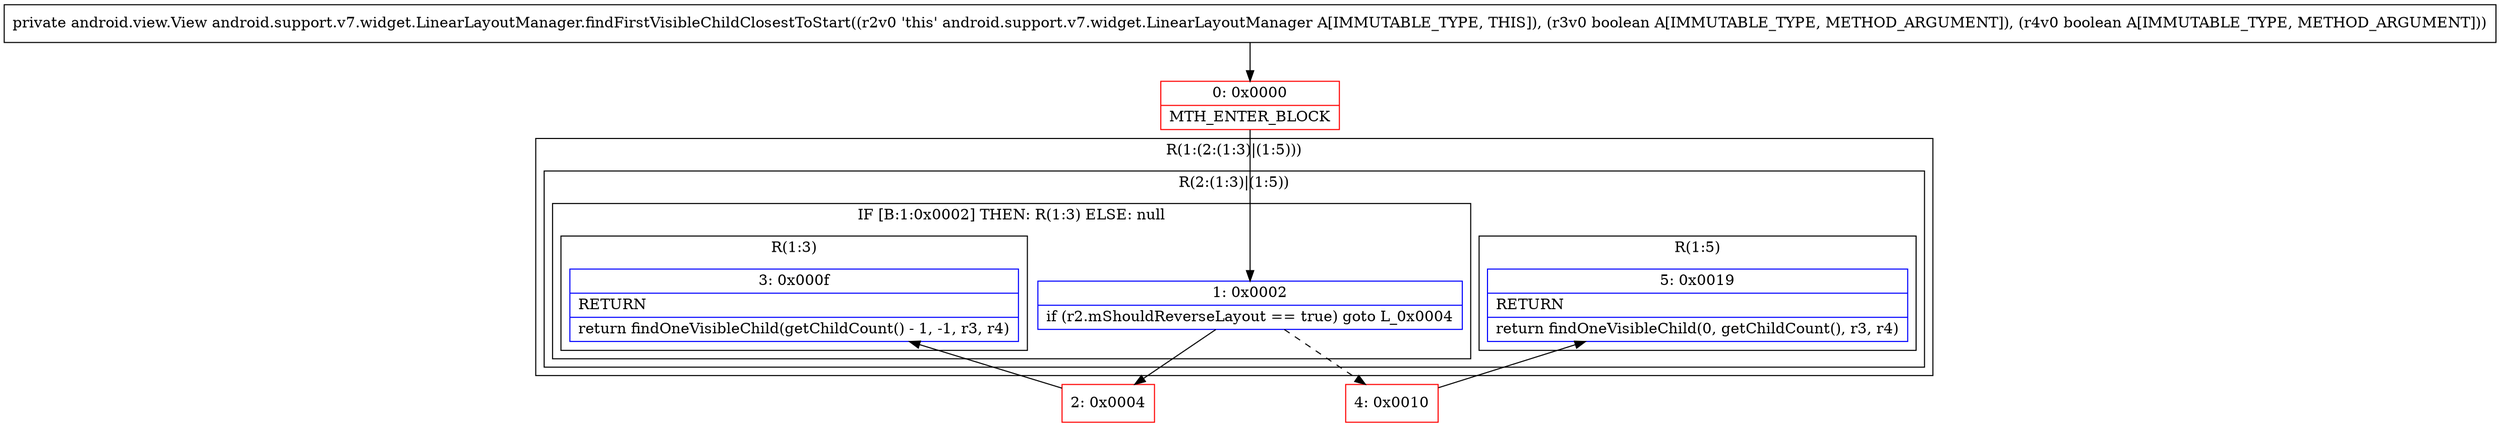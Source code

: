 digraph "CFG forandroid.support.v7.widget.LinearLayoutManager.findFirstVisibleChildClosestToStart(ZZ)Landroid\/view\/View;" {
subgraph cluster_Region_770880860 {
label = "R(1:(2:(1:3)|(1:5)))";
node [shape=record,color=blue];
subgraph cluster_Region_1920279043 {
label = "R(2:(1:3)|(1:5))";
node [shape=record,color=blue];
subgraph cluster_IfRegion_1273502878 {
label = "IF [B:1:0x0002] THEN: R(1:3) ELSE: null";
node [shape=record,color=blue];
Node_1 [shape=record,label="{1\:\ 0x0002|if (r2.mShouldReverseLayout == true) goto L_0x0004\l}"];
subgraph cluster_Region_2050992933 {
label = "R(1:3)";
node [shape=record,color=blue];
Node_3 [shape=record,label="{3\:\ 0x000f|RETURN\l|return findOneVisibleChild(getChildCount() \- 1, \-1, r3, r4)\l}"];
}
}
subgraph cluster_Region_1113569643 {
label = "R(1:5)";
node [shape=record,color=blue];
Node_5 [shape=record,label="{5\:\ 0x0019|RETURN\l|return findOneVisibleChild(0, getChildCount(), r3, r4)\l}"];
}
}
}
Node_0 [shape=record,color=red,label="{0\:\ 0x0000|MTH_ENTER_BLOCK\l}"];
Node_2 [shape=record,color=red,label="{2\:\ 0x0004}"];
Node_4 [shape=record,color=red,label="{4\:\ 0x0010}"];
MethodNode[shape=record,label="{private android.view.View android.support.v7.widget.LinearLayoutManager.findFirstVisibleChildClosestToStart((r2v0 'this' android.support.v7.widget.LinearLayoutManager A[IMMUTABLE_TYPE, THIS]), (r3v0 boolean A[IMMUTABLE_TYPE, METHOD_ARGUMENT]), (r4v0 boolean A[IMMUTABLE_TYPE, METHOD_ARGUMENT])) }"];
MethodNode -> Node_0;
Node_1 -> Node_2;
Node_1 -> Node_4[style=dashed];
Node_0 -> Node_1;
Node_2 -> Node_3;
Node_4 -> Node_5;
}

